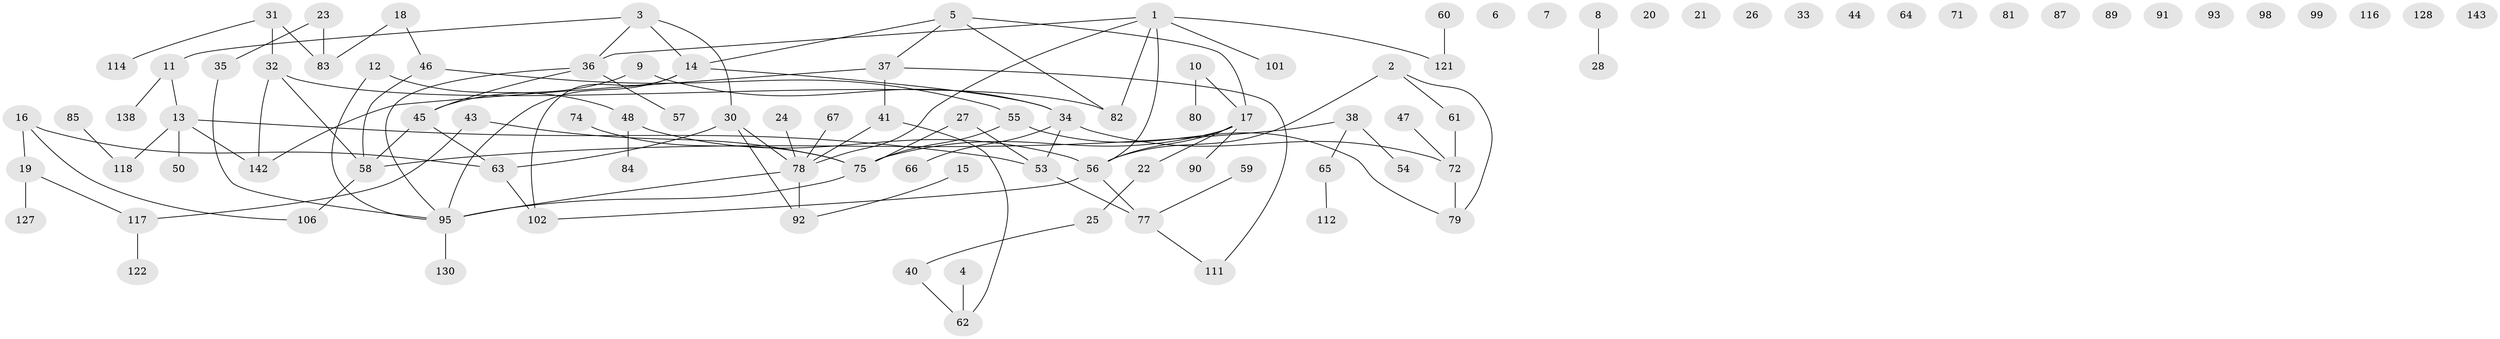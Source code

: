 // original degree distribution, {5: 0.055944055944055944, 3: 0.26573426573426573, 1: 0.24475524475524477, 2: 0.21678321678321677, 0: 0.1258741258741259, 4: 0.07692307692307693, 7: 0.006993006993006993, 6: 0.006993006993006993}
// Generated by graph-tools (version 1.1) at 2025/41/03/06/25 10:41:24]
// undirected, 100 vertices, 108 edges
graph export_dot {
graph [start="1"]
  node [color=gray90,style=filled];
  1 [super="+42"];
  2;
  3 [super="+134"];
  4;
  5 [super="+49"];
  6;
  7;
  8;
  9;
  10 [super="+141"];
  11;
  12;
  13 [super="+129"];
  14 [super="+52"];
  15 [super="+110"];
  16;
  17 [super="+39"];
  18 [super="+113"];
  19 [super="+97"];
  20;
  21;
  22;
  23 [super="+29"];
  24;
  25 [super="+119"];
  26;
  27;
  28 [super="+107"];
  30 [super="+51"];
  31 [super="+139"];
  32 [super="+108"];
  33;
  34 [super="+123"];
  35;
  36 [super="+76"];
  37 [super="+69"];
  38 [super="+100"];
  40;
  41 [super="+68"];
  43;
  44;
  45;
  46 [super="+88"];
  47;
  48;
  50;
  53 [super="+105"];
  54;
  55;
  56 [super="+94"];
  57;
  58;
  59 [super="+86"];
  60;
  61;
  62;
  63 [super="+70"];
  64;
  65 [super="+140"];
  66 [super="+73"];
  67;
  71;
  72 [super="+135"];
  74;
  75 [super="+115"];
  77 [super="+109"];
  78 [super="+133"];
  79 [super="+125"];
  80;
  81;
  82;
  83;
  84 [super="+96"];
  85 [super="+103"];
  87;
  89;
  90;
  91;
  92 [super="+132"];
  93 [super="+136"];
  95 [super="+104"];
  98;
  99;
  101 [super="+131"];
  102 [super="+126"];
  106 [super="+120"];
  111 [super="+137"];
  112;
  114;
  116;
  117 [super="+124"];
  118;
  121;
  122;
  127;
  128;
  130;
  138;
  142;
  143;
  1 -- 78;
  1 -- 82;
  1 -- 36;
  1 -- 121;
  1 -- 56;
  1 -- 101;
  2 -- 56;
  2 -- 61;
  2 -- 79;
  3 -- 11;
  3 -- 30;
  3 -- 36;
  3 -- 14;
  4 -- 62;
  5 -- 37;
  5 -- 17;
  5 -- 82;
  5 -- 14;
  8 -- 28;
  9 -- 34 [weight=2];
  9 -- 45;
  10 -- 80;
  10 -- 17;
  11 -- 13;
  11 -- 138;
  12 -- 48;
  12 -- 95;
  13 -- 50;
  13 -- 142;
  13 -- 118;
  13 -- 53;
  14 -- 95;
  14 -- 102;
  14 -- 34;
  15 -- 92;
  16 -- 63;
  16 -- 106;
  16 -- 19;
  17 -- 22;
  17 -- 75 [weight=2];
  17 -- 90;
  17 -- 56;
  18 -- 83;
  18 -- 46;
  19 -- 127;
  19 -- 117;
  22 -- 25;
  23 -- 35;
  23 -- 83;
  24 -- 78;
  25 -- 40;
  27 -- 53;
  27 -- 75;
  30 -- 78;
  30 -- 92;
  30 -- 63;
  31 -- 83;
  31 -- 114;
  31 -- 32;
  32 -- 82;
  32 -- 142;
  32 -- 58;
  34 -- 66;
  34 -- 53;
  34 -- 72;
  35 -- 95;
  36 -- 57;
  36 -- 45;
  36 -- 95;
  37 -- 41;
  37 -- 142;
  37 -- 111;
  38 -- 65;
  38 -- 54;
  38 -- 58;
  40 -- 62;
  41 -- 78;
  41 -- 62;
  43 -- 117;
  43 -- 75;
  45 -- 58;
  45 -- 63 [weight=2];
  46 -- 55;
  46 -- 58;
  47 -- 72;
  48 -- 84;
  48 -- 56;
  53 -- 77;
  55 -- 75;
  55 -- 79;
  56 -- 77;
  56 -- 102;
  58 -- 106;
  59 -- 77;
  60 -- 121;
  61 -- 72;
  63 -- 102;
  65 -- 112;
  67 -- 78;
  72 -- 79;
  74 -- 75;
  75 -- 95;
  77 -- 111;
  78 -- 92;
  78 -- 95;
  85 -- 118;
  95 -- 130;
  117 -- 122;
}

